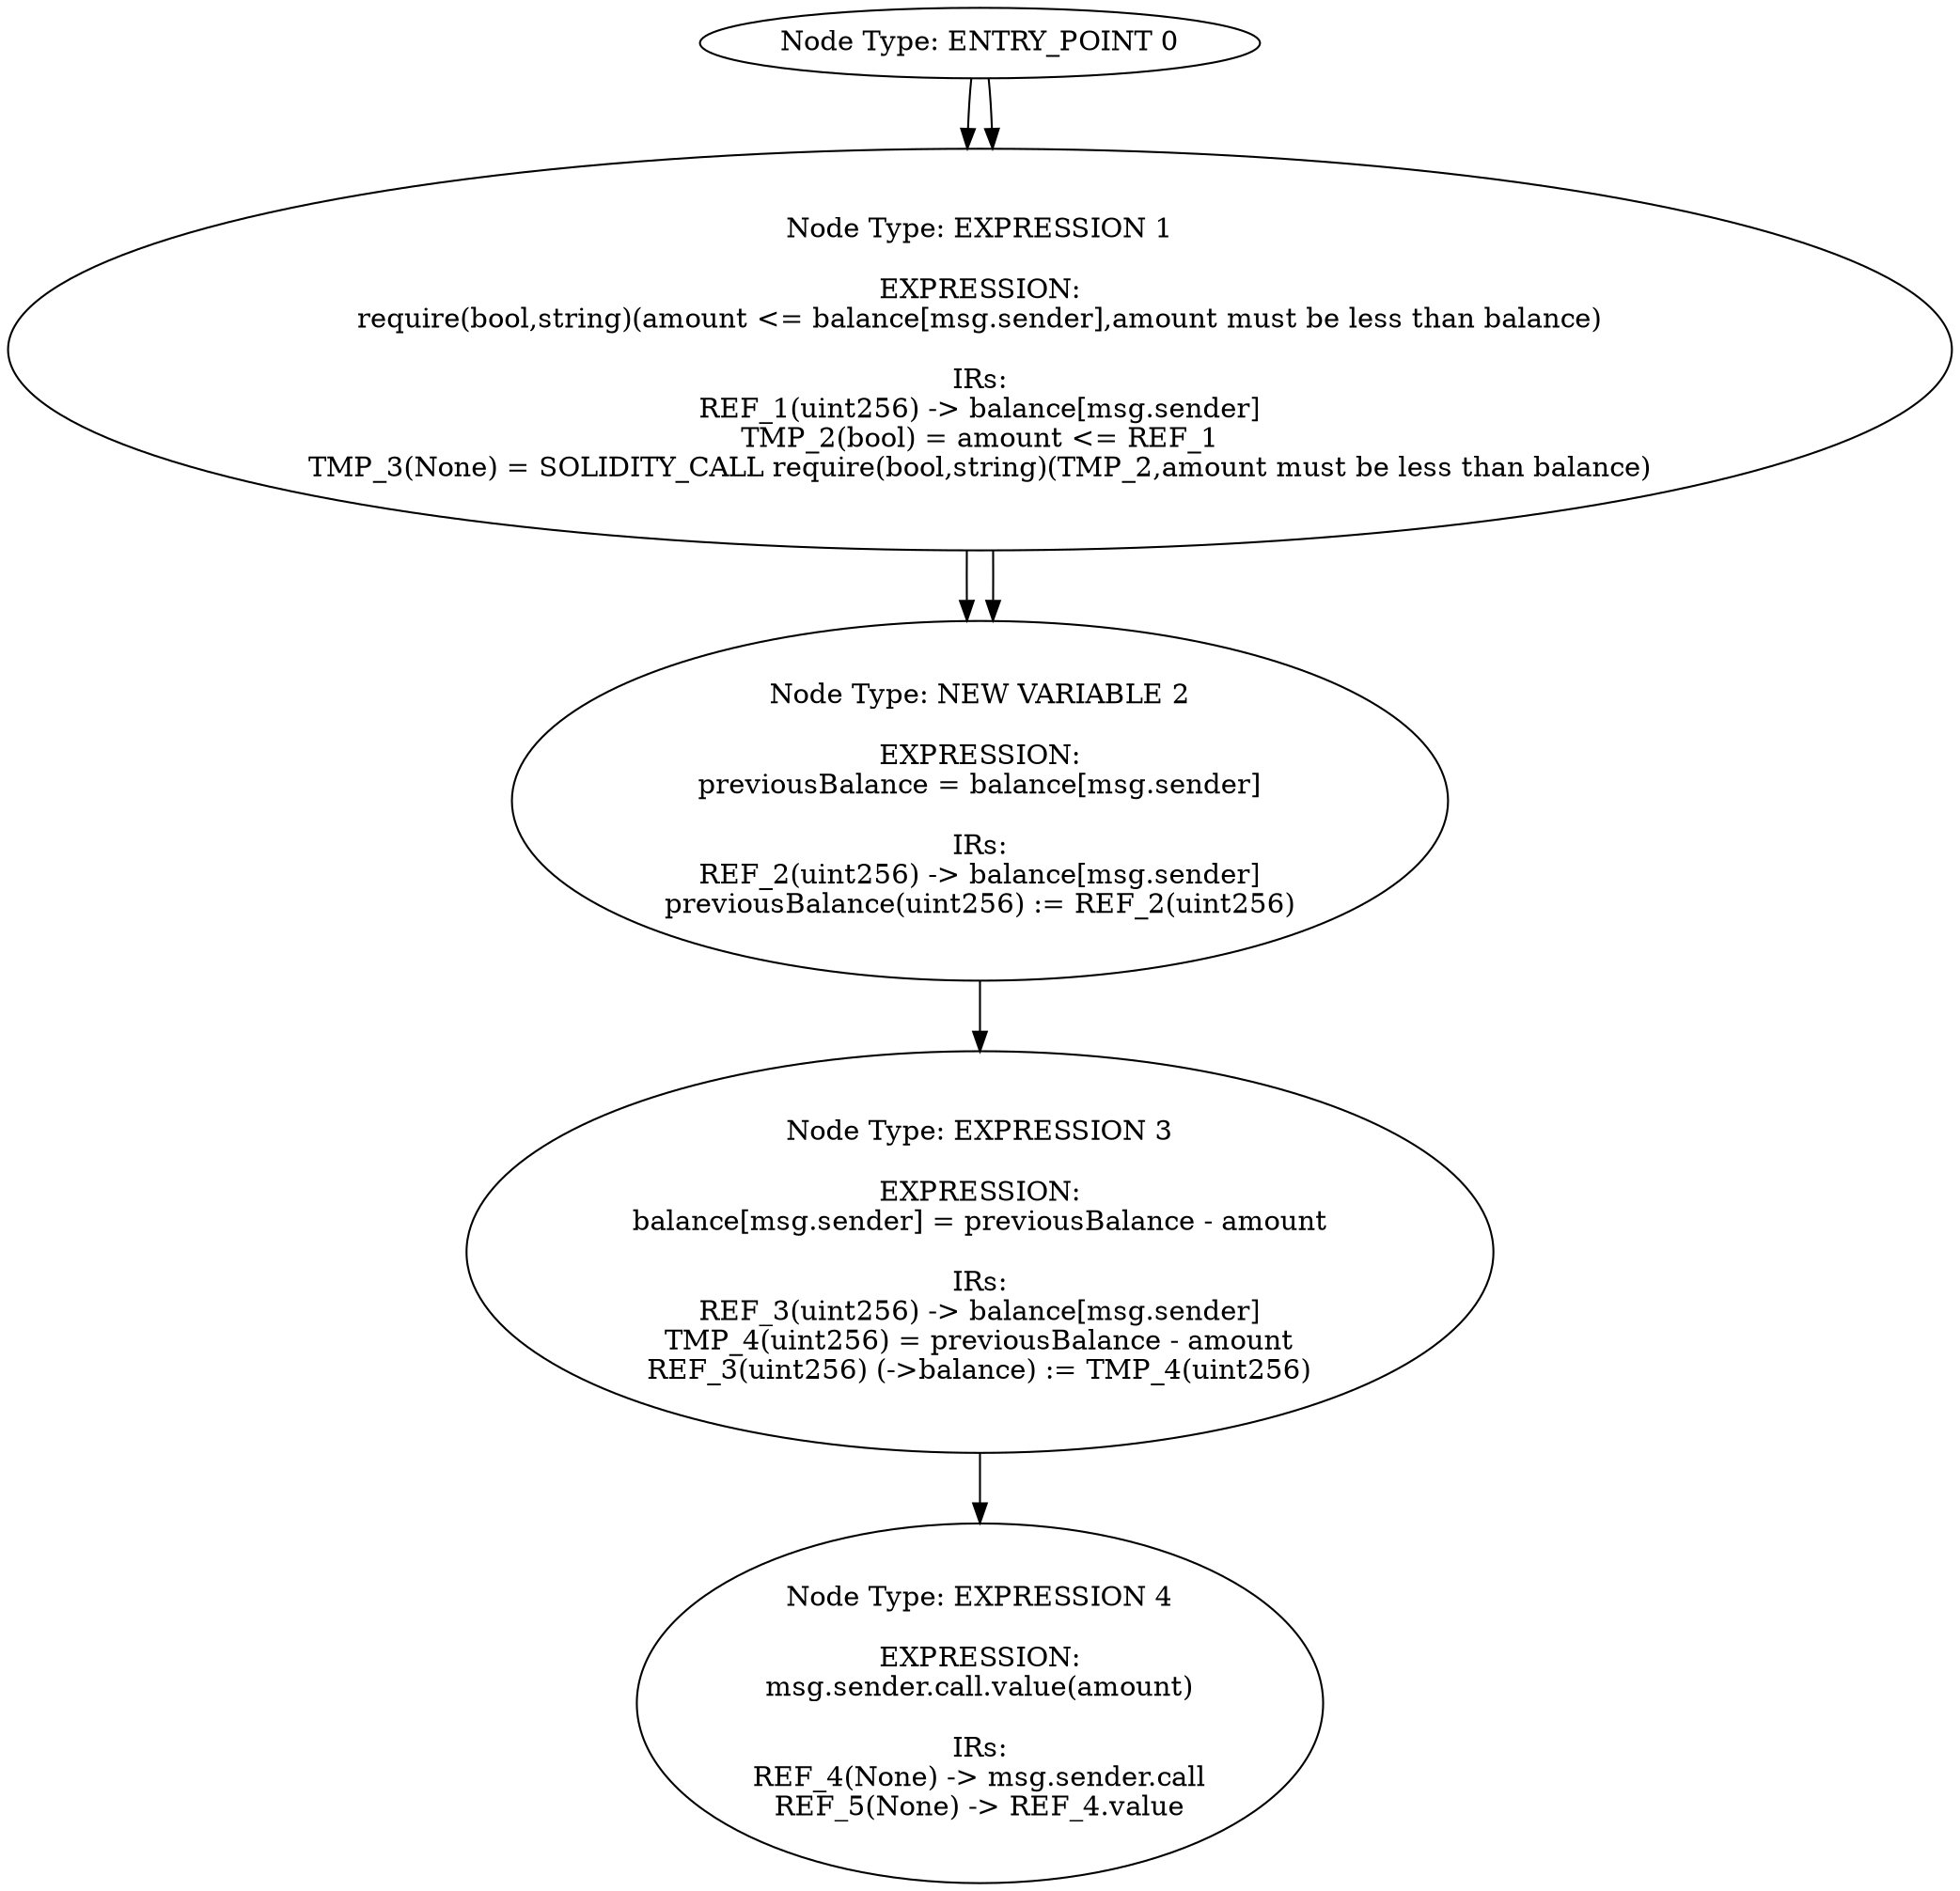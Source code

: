 digraph CFG {
0[label="Node Type: ENTRY_POINT 0
"];
0->1;
1[label="Node Type: EXPRESSION 1

EXPRESSION:
require(bool,string)(msg.value == amount,msg.value must be equal to amount)

IRs:
TMP_0(bool) = msg.value == amount
TMP_1(None) = SOLIDITY_CALL require(bool,string)(TMP_0,msg.value must be equal to amount)"];
1->2;
2[label="Node Type: EXPRESSION 2

EXPRESSION:
balance[msg.sender] = amount

IRs:
REF_0(uint256) -> balance[msg.sender]
REF_0(uint256) (->balance) := amount(uint256)"];
0[label="Node Type: ENTRY_POINT 0
"];
0->1;
1[label="Node Type: EXPRESSION 1

EXPRESSION:
require(bool,string)(amount <= balance[msg.sender],amount must be less than balance)

IRs:
REF_1(uint256) -> balance[msg.sender]
TMP_2(bool) = amount <= REF_1
TMP_3(None) = SOLIDITY_CALL require(bool,string)(TMP_2,amount must be less than balance)"];
1->2;
2[label="Node Type: NEW VARIABLE 2

EXPRESSION:
previousBalance = balance[msg.sender]

IRs:
REF_2(uint256) -> balance[msg.sender]
previousBalance(uint256) := REF_2(uint256)"];
2->3;
3[label="Node Type: EXPRESSION 3

EXPRESSION:
balance[msg.sender] = previousBalance - amount

IRs:
REF_3(uint256) -> balance[msg.sender]
TMP_4(uint256) = previousBalance - amount
REF_3(uint256) (->balance) := TMP_4(uint256)"];
3->4;
4[label="Node Type: EXPRESSION 4

EXPRESSION:
msg.sender.call.value(amount)

IRs:
REF_4(None) -> msg.sender.call
REF_5(None) -> REF_4.value"];
}
